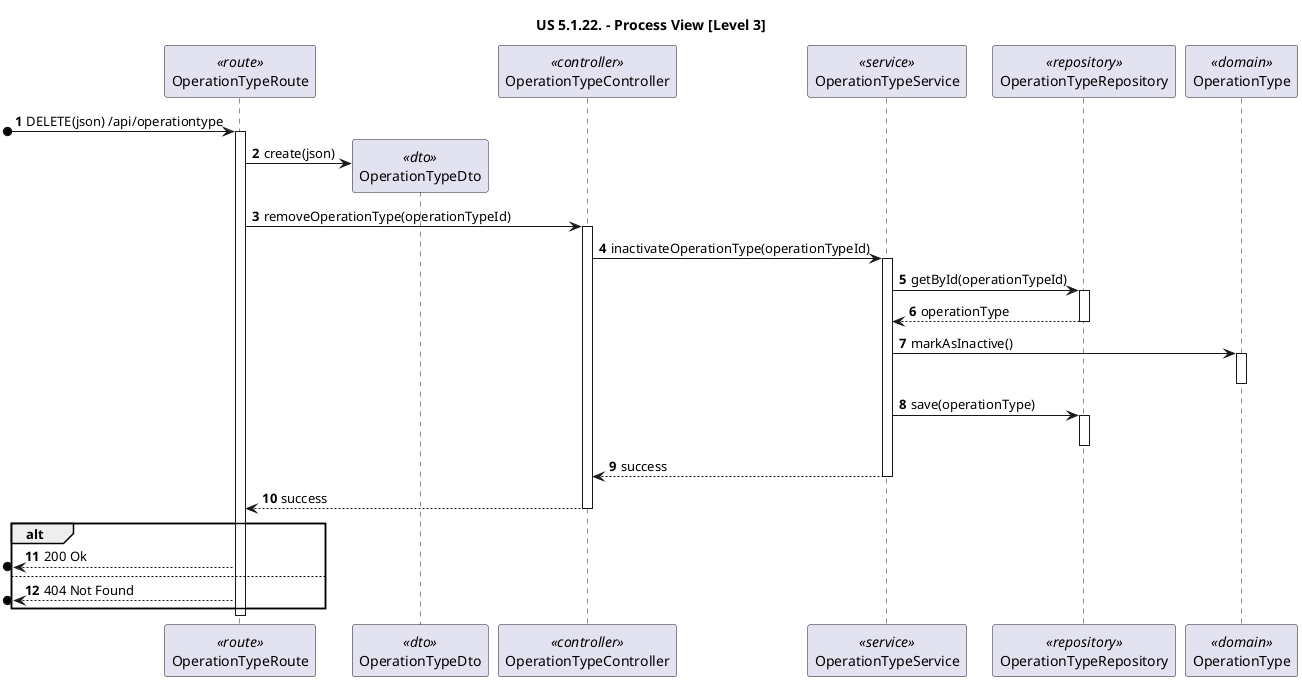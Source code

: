 @startuml

title "US 5.1.22. - Process View [Level 3]"

autonumber
participant "OperationTypeRoute" as ROUTE <<route>>
participant "OperationTypeDto" as pat_dto <<dto>>
participant "OperationTypeController" as CTRL <<controller>>
participant "OperationTypeService" as SVC <<service>>
participant "OperationTypeRepository" as REPO <<repository>>
participant "OperationType" as OT <<domain>>


[o-> ROUTE: DELETE(json) /api/operationtype
activate ROUTE

ROUTE -> pat_dto **: create(json)

ROUTE -> CTRL: removeOperationType(operationTypeId)
activate CTRL

CTRL -> SVC: inactivateOperationType(operationTypeId)
activate SVC

SVC -> REPO : getById(operationTypeId)
activate REPO
REPO --> SVC : operationType
deactivate REPO

SVC -> OT: markAsInactive()
activate OT
deactivate OT

SVC -> REPO : save(operationType)
activate REPO
deactivate REPO


SVC --> CTRL: success
deactivate SVC
CTRL --> ROUTE: success
deactivate CTRL

alt 

[o<-- ROUTE: 200 Ok

else 

[o<-- ROUTE: 404 Not Found

end alt

deactivate ROUTE
@enduml